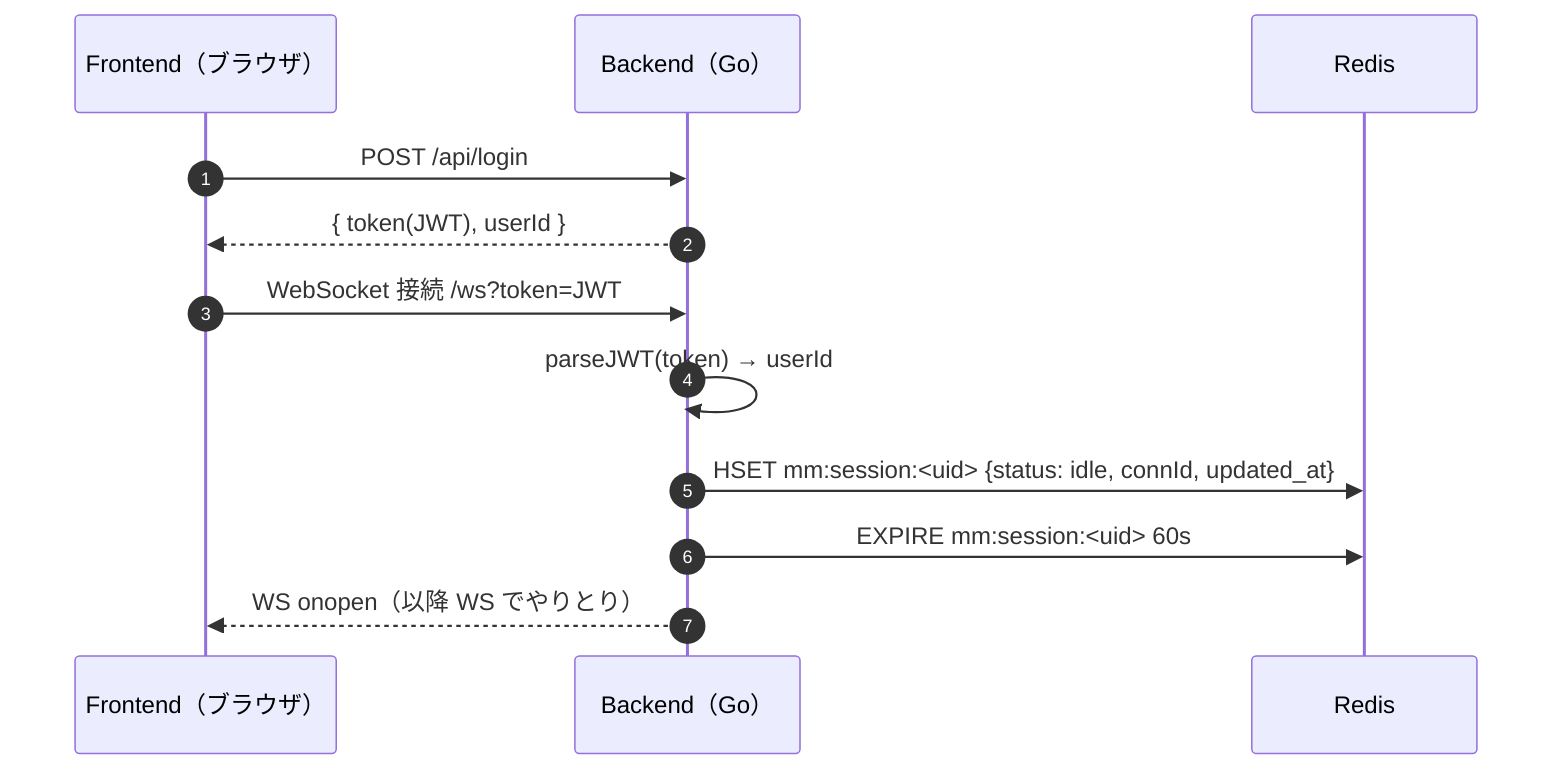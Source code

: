 sequenceDiagram
    autonumber
    participant FE as Frontend（ブラウザ）
    participant BE as Backend（Go）
    participant R as Redis

    FE->>BE: POST /api/login
    BE-->>FE: { token(JWT), userId }

    FE->>BE: WebSocket 接続 /ws?token=JWT
    BE->>BE: parseJWT(token) → userId
    BE->>R: HSET mm:session:<uid> {status: idle, connId, updated_at}
    BE->>R: EXPIRE mm:session:<uid> 60s
    BE-->>FE: WS onopen（以降 WS でやりとり）